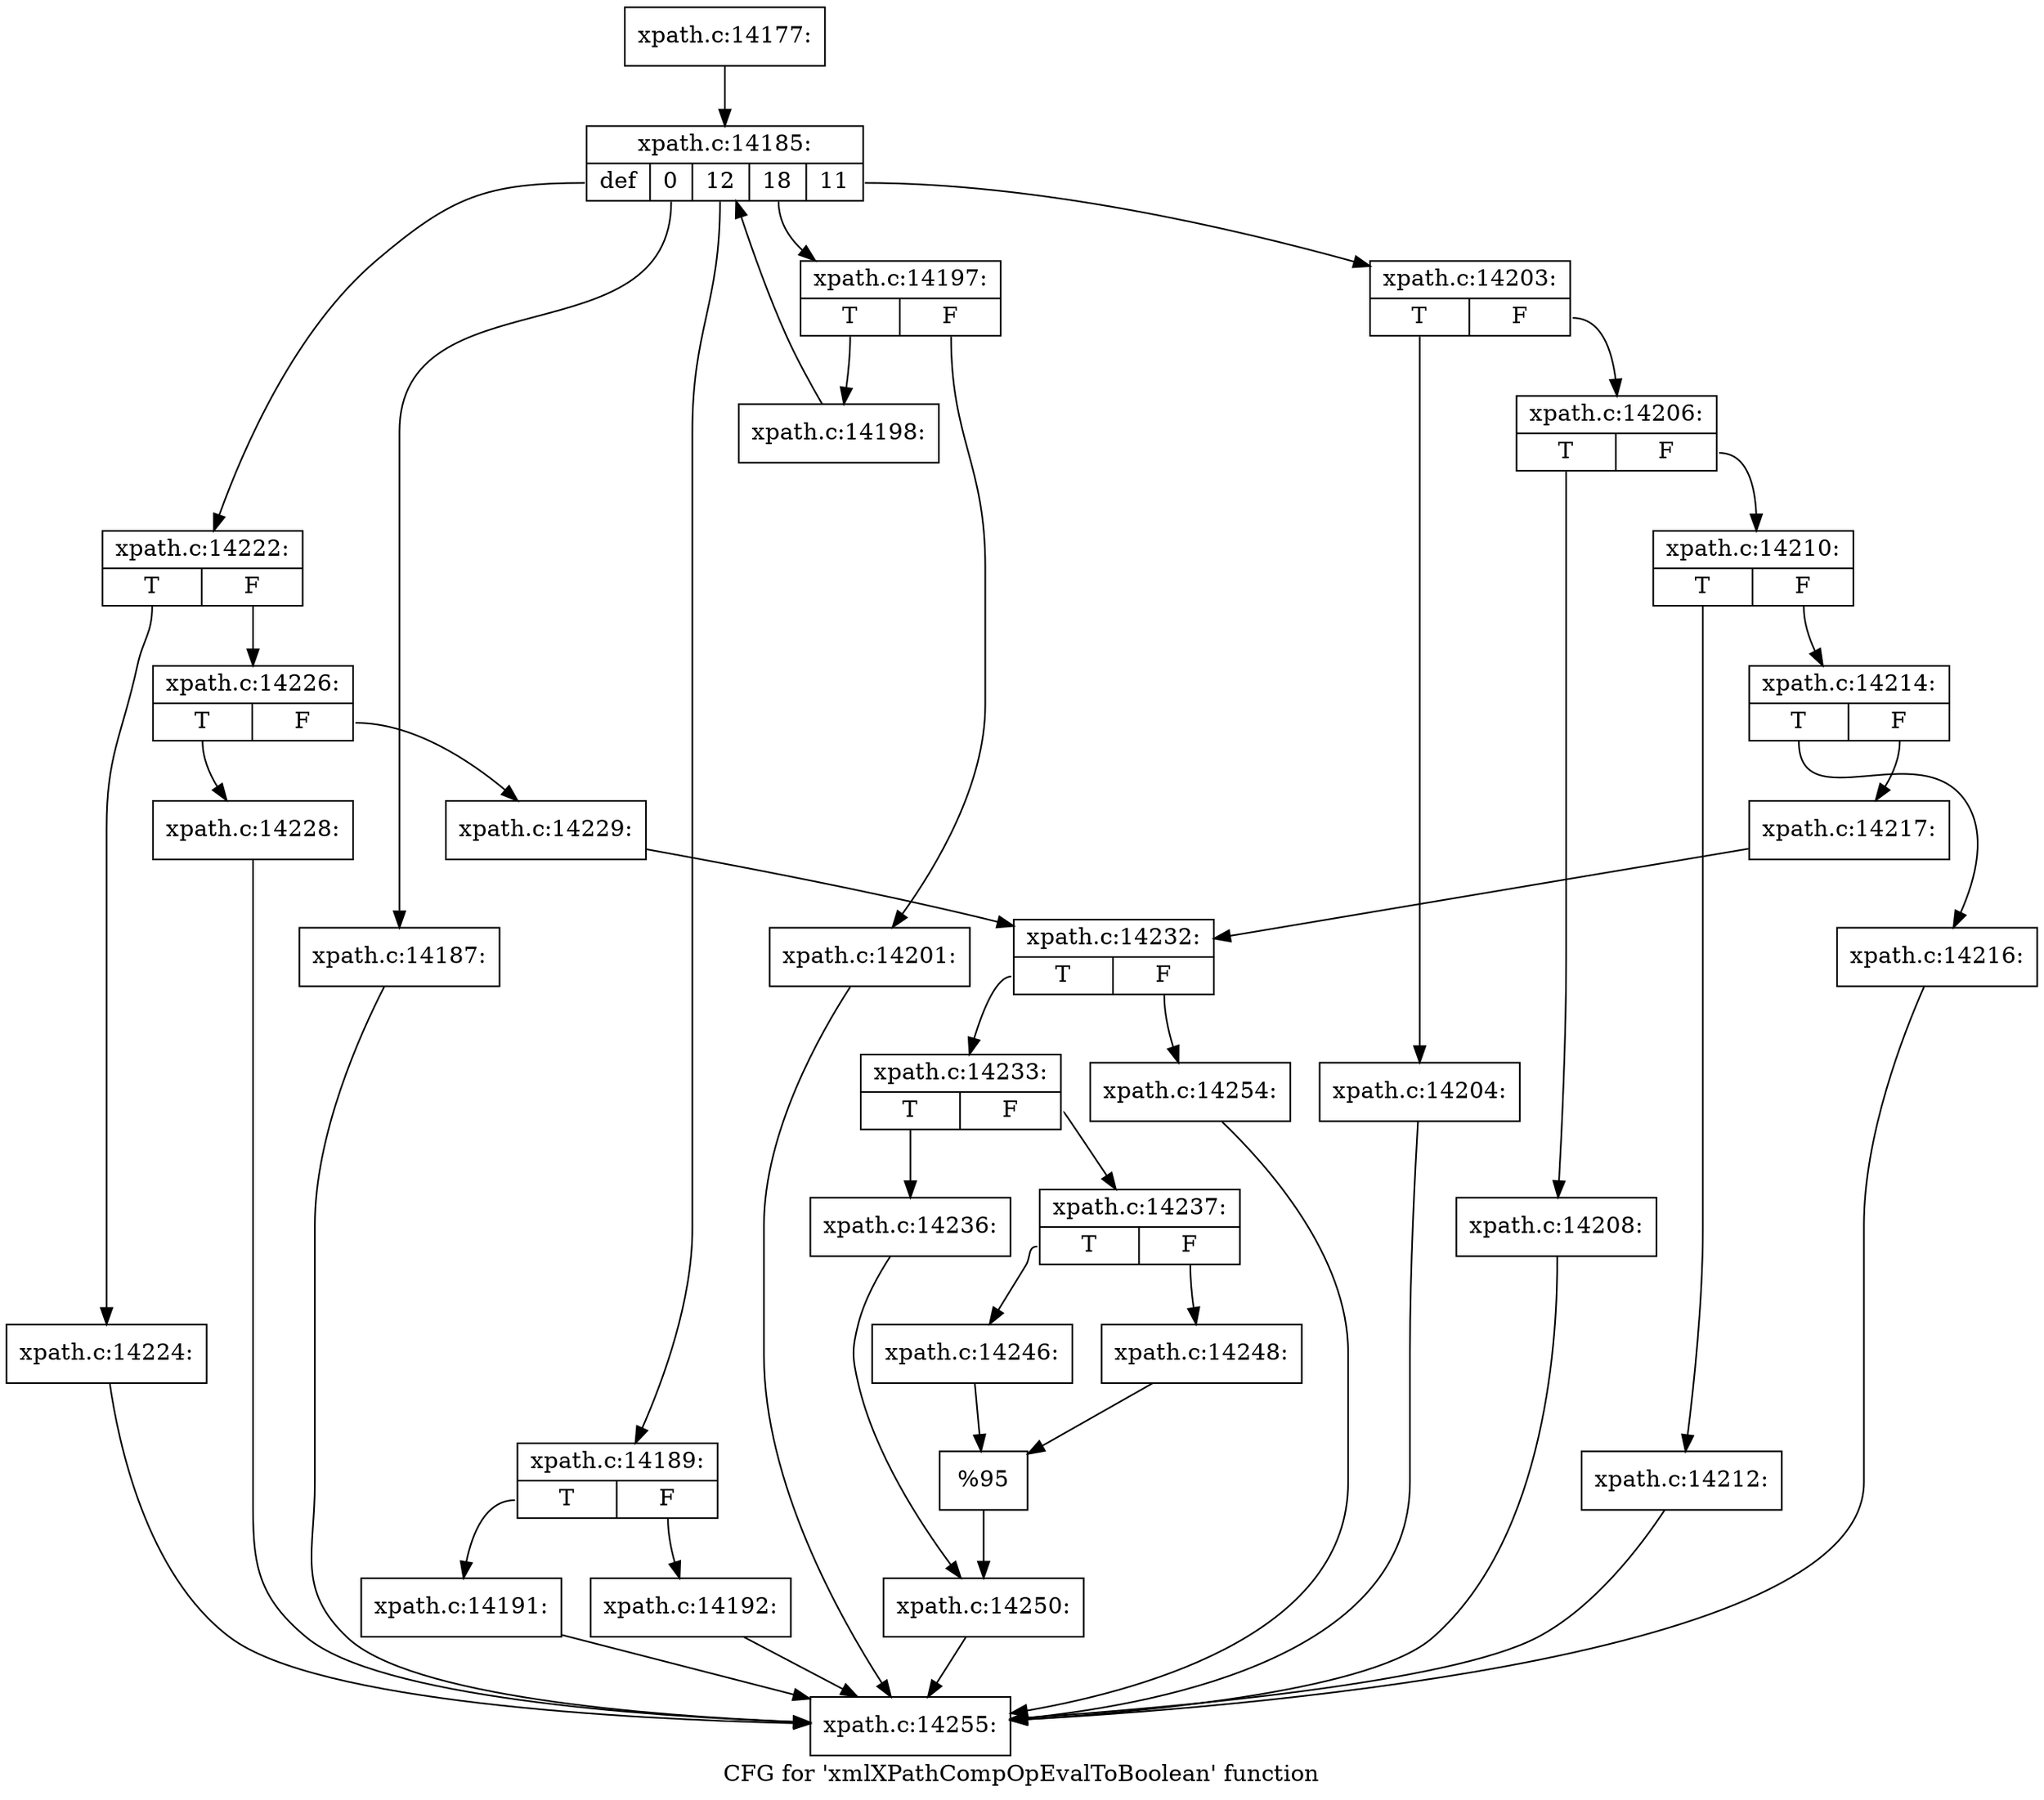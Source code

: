 digraph "CFG for 'xmlXPathCompOpEvalToBoolean' function" {
	label="CFG for 'xmlXPathCompOpEvalToBoolean' function";

	Node0x4fa5890 [shape=record,label="{xpath.c:14177:}"];
	Node0x4fa5890 -> Node0x4fc3f50;
	Node0x4fc3f50 [shape=record,label="{xpath.c:14185:|{<s0>def|<s1>0|<s2>12|<s3>18|<s4>11}}"];
	Node0x4fc3f50:s0 -> Node0x4fc4240;
	Node0x4fc3f50:s1 -> Node0x4fc4580;
	Node0x4fc3f50:s2 -> Node0x4fc4740;
	Node0x4fc3f50:s3 -> Node0x4fc5360;
	Node0x4fc3f50:s4 -> Node0x4fc6200;
	Node0x4fc4580 [shape=record,label="{xpath.c:14187:}"];
	Node0x4fc4580 -> Node0x4fa5bf0;
	Node0x4fc4740 [shape=record,label="{xpath.c:14189:|{<s0>T|<s1>F}}"];
	Node0x4fc4740:s0 -> Node0x4fc4b60;
	Node0x4fc4740:s1 -> Node0x4fc4bb0;
	Node0x4fc4b60 [shape=record,label="{xpath.c:14191:}"];
	Node0x4fc4b60 -> Node0x4fa5bf0;
	Node0x4fc4bb0 [shape=record,label="{xpath.c:14192:}"];
	Node0x4fc4bb0 -> Node0x4fa5bf0;
	Node0x4fc5360 [shape=record,label="{xpath.c:14197:|{<s0>T|<s1>F}}"];
	Node0x4fc5360:s0 -> Node0x4fc5450;
	Node0x4fc5360:s1 -> Node0x4fc54a0;
	Node0x4fc5450 [shape=record,label="{xpath.c:14198:}"];
	Node0x4fc5450 -> Node0x4fc3f50;
	Node0x4fc54a0 [shape=record,label="{xpath.c:14201:}"];
	Node0x4fc54a0 -> Node0x4fa5bf0;
	Node0x4fc6200 [shape=record,label="{xpath.c:14203:|{<s0>T|<s1>F}}"];
	Node0x4fc6200:s0 -> Node0x4fc62f0;
	Node0x4fc6200:s1 -> Node0x4fc6340;
	Node0x4fc62f0 [shape=record,label="{xpath.c:14204:}"];
	Node0x4fc62f0 -> Node0x4fa5bf0;
	Node0x4fc6340 [shape=record,label="{xpath.c:14206:|{<s0>T|<s1>F}}"];
	Node0x4fc6340:s0 -> Node0x4fc7060;
	Node0x4fc6340:s1 -> Node0x4fc70b0;
	Node0x4fc7060 [shape=record,label="{xpath.c:14208:}"];
	Node0x4fc7060 -> Node0x4fa5bf0;
	Node0x4fc70b0 [shape=record,label="{xpath.c:14210:|{<s0>T|<s1>F}}"];
	Node0x4fc70b0:s0 -> Node0x45ff670;
	Node0x4fc70b0:s1 -> Node0x4fc7f40;
	Node0x45ff670 [shape=record,label="{xpath.c:14212:}"];
	Node0x45ff670 -> Node0x4fa5bf0;
	Node0x4fc7f40 [shape=record,label="{xpath.c:14214:|{<s0>T|<s1>F}}"];
	Node0x4fc7f40:s0 -> Node0x4fc8270;
	Node0x4fc7f40:s1 -> Node0x4fc8930;
	Node0x4fc8270 [shape=record,label="{xpath.c:14216:}"];
	Node0x4fc8270 -> Node0x4fa5bf0;
	Node0x4fc8930 [shape=record,label="{xpath.c:14217:}"];
	Node0x4fc8930 -> Node0x4fc4030;
	Node0x4fc4240 [shape=record,label="{xpath.c:14222:|{<s0>T|<s1>F}}"];
	Node0x4fc4240:s0 -> Node0x4fc7a00;
	Node0x4fc4240:s1 -> Node0x4fc7ab0;
	Node0x4fc7a00 [shape=record,label="{xpath.c:14224:}"];
	Node0x4fc7a00 -> Node0x4fa5bf0;
	Node0x4fc7ab0 [shape=record,label="{xpath.c:14226:|{<s0>T|<s1>F}}"];
	Node0x4fc7ab0:s0 -> Node0x4fc9410;
	Node0x4fc7ab0:s1 -> Node0x4fc9460;
	Node0x4fc9410 [shape=record,label="{xpath.c:14228:}"];
	Node0x4fc9410 -> Node0x4fa5bf0;
	Node0x4fc9460 [shape=record,label="{xpath.c:14229:}"];
	Node0x4fc9460 -> Node0x4fc4030;
	Node0x4fc4030 [shape=record,label="{xpath.c:14232:|{<s0>T|<s1>F}}"];
	Node0x4fc4030:s0 -> Node0x4fc9a10;
	Node0x4fc4030:s1 -> Node0x4fc9a60;
	Node0x4fc9a10 [shape=record,label="{xpath.c:14233:|{<s0>T|<s1>F}}"];
	Node0x4fc9a10:s0 -> Node0x4fca030;
	Node0x4fc9a10:s1 -> Node0x4fca0d0;
	Node0x4fca030 [shape=record,label="{xpath.c:14236:}"];
	Node0x4fca030 -> Node0x4fca080;
	Node0x4fca0d0 [shape=record,label="{xpath.c:14237:|{<s0>T|<s1>F}}"];
	Node0x4fca0d0:s0 -> Node0x4fca8c0;
	Node0x4fca0d0:s1 -> Node0x4fca960;
	Node0x4fca8c0 [shape=record,label="{xpath.c:14246:}"];
	Node0x4fca8c0 -> Node0x4fca910;
	Node0x4fca960 [shape=record,label="{xpath.c:14248:}"];
	Node0x4fca960 -> Node0x4fca910;
	Node0x4fca910 [shape=record,label="{%95}"];
	Node0x4fca910 -> Node0x4fca080;
	Node0x4fca080 [shape=record,label="{xpath.c:14250:}"];
	Node0x4fca080 -> Node0x4fa5bf0;
	Node0x4fc9a60 [shape=record,label="{xpath.c:14254:}"];
	Node0x4fc9a60 -> Node0x4fa5bf0;
	Node0x4fa5bf0 [shape=record,label="{xpath.c:14255:}"];
}
